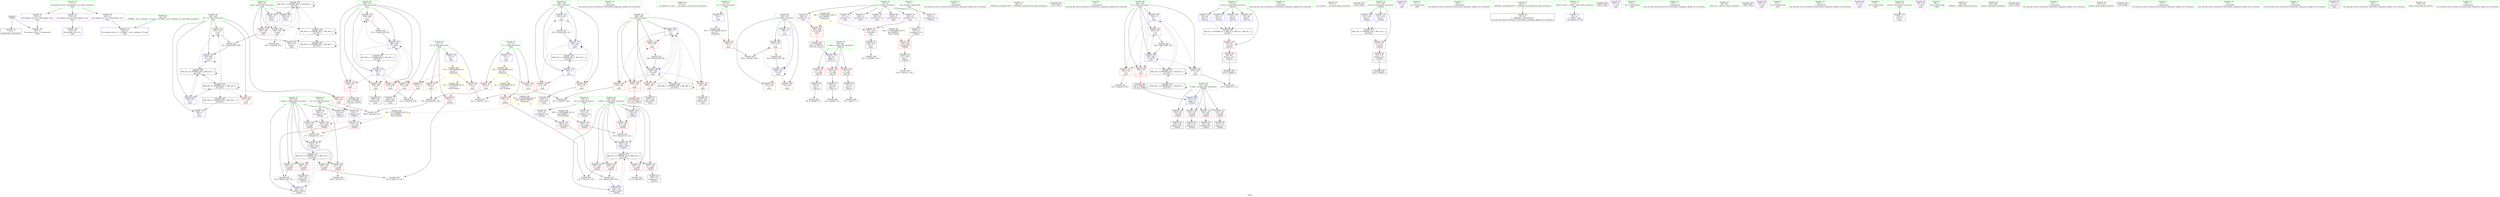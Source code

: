 digraph "SVFG" {
	label="SVFG";

	Node0x55c5e7dab360 [shape=record,color=grey,label="{NodeID: 0\nNullPtr}"];
	Node0x55c5e7dab360 -> Node0x55c5e7dcf760[style=solid];
	Node0x55c5e7dab360 -> Node0x55c5e7dd5f80[style=solid];
	Node0x55c5e7dd7190 [shape=record,color=blue,label="{NodeID: 180\n188\<--9\nj\<--\nmain\n}"];
	Node0x55c5e7dd7190 -> Node0x55c5e7dd4ff0[style=dashed];
	Node0x55c5e7dd7190 -> Node0x55c5e7dd50c0[style=dashed];
	Node0x55c5e7dd7190 -> Node0x55c5e7dd5190[style=dashed];
	Node0x55c5e7dd7190 -> Node0x55c5e7dd5260[style=dashed];
	Node0x55c5e7dd7190 -> Node0x55c5e7dd5330[style=dashed];
	Node0x55c5e7dd7190 -> Node0x55c5e7dd7190[style=dashed];
	Node0x55c5e7dd7190 -> Node0x55c5e7dd7810[style=dashed];
	Node0x55c5e7dd7190 -> Node0x55c5e7deaf50[style=dashed];
	Node0x55c5e7dce4d0 [shape=record,color=red,label="{NodeID: 97\n230\<--11\n\<--R\nmain\n}"];
	Node0x55c5e7dce4d0 -> Node0x55c5e7ddc720[style=solid];
	Node0x55c5e7dc1c00 [shape=record,color=green,label="{NodeID: 14\n91\<--1\n\<--dummyObj\nCan only get source location for instruction, argument, global var or function.}"];
	Node0x55c5e7dcf030 [shape=record,color=red,label="{NodeID: 111\n162\<--103\n\<--y.addr\n_Z3hitiii\n}"];
	Node0x55c5e7dcf030 -> Node0x55c5e7ddada0[style=solid];
	Node0x55c5e7dcd400 [shape=record,color=green,label="{NodeID: 28\n36\<--37\n__cxx_global_var_init\<--__cxx_global_var_init_field_insensitive\n}"];
	Node0x55c5e7dd43c0 [shape=record,color=red,label="{NodeID: 125\n168\<--167\n\<--arrayidx20\n_Z3hitiii\n}"];
	Node0x55c5e7dd43c0 -> Node0x55c5e7dda920[style=solid];
	Node0x55c5e7dcdf20 [shape=record,color=green,label="{NodeID: 42\n180\<--181\nt\<--t_field_insensitive\nmain\n}"];
	Node0x55c5e7dcdf20 -> Node0x55c5e7dd4490[style=solid];
	Node0x55c5e7dcdf20 -> Node0x55c5e7dd4560[style=solid];
	Node0x55c5e7dcdf20 -> Node0x55c5e7dd4630[style=solid];
	Node0x55c5e7dcdf20 -> Node0x55c5e7dd6cb0[style=solid];
	Node0x55c5e7dcdf20 -> Node0x55c5e7dd6d80[style=solid];
	Node0x55c5e7dd4f20 [shape=record,color=red,label="{NodeID: 139\n300\<--186\n\<--i7\nmain\n}"];
	Node0x55c5e7dd4f20 -> Node0x55c5e7ddb3a0[style=solid];
	Node0x55c5e7dcfb00 [shape=record,color=black,label="{NodeID: 56\n75\<--74\nconv1\<--\n_Z4to_dc\n}"];
	Node0x55c5e7dcfb00 -> Node0x55c5e7ddbfa0[style=solid];
	Node0x55c5e7ddb9a0 [shape=record,color=grey,label="{NodeID: 236\n205 = cmp(201, 204, )\n}"];
	Node0x55c5e7dd5a80 [shape=record,color=blue,label="{NodeID: 153\n8\<--9\nT\<--\nGlob }"];
	Node0x55c5e7dd5a80 -> Node0x55c5e7def950[style=dashed];
	Node0x55c5e7dd0660 [shape=record,color=black,label="{NodeID: 70\n246\<--245\nconv\<--\nmain\n}"];
	Node0x55c5e7dd0660 -> Node0x55c5e7ddcba0[style=solid];
	Node0x55c5e7ddcea0 [shape=record,color=grey,label="{NodeID: 250\n237 = cmp(235, 236, )\n}"];
	Node0x55c5e7dd6700 [shape=record,color=blue,label="{NodeID: 167\n103\<--117\ny.addr\<--add\n_Z3hitiii\n}"];
	Node0x55c5e7dd6700 -> Node0x55c5e7decc50[style=dashed];
	Node0x55c5e7dd11c0 [shape=record,color=purple,label="{NodeID: 84\n121\<--19\narrayidx2\<--dx\n_Z3hitiii\n}"];
	Node0x55c5e7dd11c0 -> Node0x55c5e7dd4150[style=solid];
	Node0x55c5e7dab8d0 [shape=record,color=green,label="{NodeID: 1\n7\<--1\n__dso_handle\<--dummyObj\nGlob }"];
	Node0x55c5e7dd7260 [shape=record,color=blue,label="{NodeID: 181\n190\<--251\ngood\<--\nmain\n}"];
	Node0x55c5e7dd7260 -> Node0x55c5e7de9150[style=dashed];
	Node0x55c5e7dce5a0 [shape=record,color=red,label="{NodeID: 98\n305\<--11\n\<--R\nmain\n}"];
	Node0x55c5e7dce5a0 -> Node0x55c5e7ddb820[style=solid];
	Node0x55c5e7dc1cd0 [shape=record,color=green,label="{NodeID: 15\n142\<--1\n\<--dummyObj\nCan only get source location for instruction, argument, global var or function.}"];
	Node0x55c5e7dcf100 [shape=record,color=red,label="{NodeID: 112\n123\<--105\n\<--x.addr\n_Z3hitiii\n}"];
	Node0x55c5e7dcf100 -> Node0x55c5e7ddb520[style=solid];
	Node0x55c5e7dcd490 [shape=record,color=green,label="{NodeID: 29\n40\<--41\n_ZNSt8ios_base4InitC1Ev\<--_ZNSt8ios_base4InitC1Ev_field_insensitive\n}"];
	Node0x55c5e7dd4490 [shape=record,color=red,label="{NodeID: 126\n201\<--180\n\<--t\nmain\n}"];
	Node0x55c5e7dd4490 -> Node0x55c5e7ddaaa0[style=solid];
	Node0x55c5e7dd4490 -> Node0x55c5e7ddb9a0[style=solid];
	Node0x55c5e7dcdff0 [shape=record,color=green,label="{NodeID: 43\n182\<--183\ni\<--i_field_insensitive\nmain\n}"];
	Node0x55c5e7dcdff0 -> Node0x55c5e7dd4700[style=solid];
	Node0x55c5e7dcdff0 -> Node0x55c5e7dd47d0[style=solid];
	Node0x55c5e7dcdff0 -> Node0x55c5e7dd48a0[style=solid];
	Node0x55c5e7dcdff0 -> Node0x55c5e7dd6e50[style=solid];
	Node0x55c5e7dcdff0 -> Node0x55c5e7dd6f20[style=solid];
	Node0x55c5e7dd4ff0 [shape=record,color=red,label="{NodeID: 140\n235\<--188\n\<--j\nmain\n}"];
	Node0x55c5e7dd4ff0 -> Node0x55c5e7ddcea0[style=solid];
	Node0x55c5e7dcfbd0 [shape=record,color=black,label="{NodeID: 57\n83\<--82\nconv5\<--\n_Z4to_dc\n}"];
	Node0x55c5e7dcfbd0 -> Node0x55c5e7ddc120[style=solid];
	Node0x55c5e7ddbb20 [shape=record,color=grey,label="{NodeID: 237\n213 = cmp(211, 212, )\n}"];
	Node0x55c5e7dd5b80 [shape=record,color=blue,label="{NodeID: 154\n11\<--9\nR\<--\nGlob }"];
	Node0x55c5e7dd5b80 -> Node0x55c5e7df0470[style=dashed];
	Node0x55c5e7dd0730 [shape=record,color=black,label="{NodeID: 71\n264\<--263\nidxprom24\<--\nmain\n}"];
	Node0x55c5e7b14a30 [shape=record,color=black,label="{NodeID: 334\n43 = PHI()\n}"];
	Node0x55c5e7ddd020 [shape=record,color=grey,label="{NodeID: 251\n308 = cmp(304, 307, )\n}"];
	Node0x55c5e7dd67d0 [shape=record,color=blue,label="{NodeID: 168\n105\<--124\nx.addr\<--add3\n_Z3hitiii\n}"];
	Node0x55c5e7dd67d0 -> Node0x55c5e7ded150[style=dashed];
	Node0x55c5e7dd1290 [shape=record,color=purple,label="{NodeID: 85\n167\<--19\narrayidx20\<--dx\n_Z3hitiii\n}"];
	Node0x55c5e7dd1290 -> Node0x55c5e7dd43c0[style=solid];
	Node0x55c5e7dab270 [shape=record,color=green,label="{NodeID: 2\n9\<--1\n\<--dummyObj\nCan only get source location for instruction, argument, global var or function.}"];
	Node0x55c5e7dea050 [shape=record,color=black,label="{NodeID: 265\nMR_32V_2 = PHI(MR_32V_4, MR_32V_1, )\npts\{183 \}\n}"];
	Node0x55c5e7dea050 -> Node0x55c5e7dd6e50[style=dashed];
	Node0x55c5e7dd7330 [shape=record,color=blue,label="{NodeID: 182\n192\<--9\nk\<--\nmain\n}"];
	Node0x55c5e7dd7330 -> Node0x55c5e7dd55a0[style=dashed];
	Node0x55c5e7dd7330 -> Node0x55c5e7dd5670[style=dashed];
	Node0x55c5e7dd7330 -> Node0x55c5e7dd5740[style=dashed];
	Node0x55c5e7dd7330 -> Node0x55c5e7dd5810[style=dashed];
	Node0x55c5e7dd7330 -> Node0x55c5e7dd75a0[style=dashed];
	Node0x55c5e7dd7330 -> Node0x55c5e7de7850[style=dashed];
	Node0x55c5e7dce670 [shape=record,color=red,label="{NodeID: 99\n137\<--13\n\<--C\n_Z3hitiii\n}"];
	Node0x55c5e7dce670 -> Node0x55c5e7ddc2a0[style=solid];
	Node0x55c5e7dc1da0 [shape=record,color=green,label="{NodeID: 16\n153\<--1\n\<--dummyObj\nCan only get source location for instruction, argument, global var or function.}"];
	Node0x55c5e7dcf1d0 [shape=record,color=red,label="{NodeID: 113\n130\<--105\n\<--x.addr\n_Z3hitiii\n}"];
	Node0x55c5e7dcf1d0 -> Node0x55c5e7ddc8a0[style=solid];
	Node0x55c5e7dcd560 [shape=record,color=green,label="{NodeID: 30\n46\<--47\n__cxa_atexit\<--__cxa_atexit_field_insensitive\n}"];
	Node0x55c5e7df0d30 [shape=record,color=yellow,style=double,label="{NodeID: 293\n18V_1 = ENCHI(MR_18V_0)\npts\{160000 \}\nFun[main]|{|<s2>6}}"];
	Node0x55c5e7df0d30 -> Node0x55c5e7dd58e0[style=dashed];
	Node0x55c5e7df0d30 -> Node0x55c5e7dd59b0[style=dashed];
	Node0x55c5e7df0d30:s2 -> Node0x55c5e7df1490[style=dashed,color=red];
	Node0x55c5e7dd4560 [shape=record,color=red,label="{NodeID: 127\n310\<--180\n\<--t\nmain\n}"];
	Node0x55c5e7dce0c0 [shape=record,color=green,label="{NodeID: 44\n184\<--185\nret\<--ret_field_insensitive\nmain\n}"];
	Node0x55c5e7dce0c0 -> Node0x55c5e7dd4970[style=solid];
	Node0x55c5e7dce0c0 -> Node0x55c5e7dd4a40[style=solid];
	Node0x55c5e7dce0c0 -> Node0x55c5e7dd4b10[style=solid];
	Node0x55c5e7dce0c0 -> Node0x55c5e7dd6ff0[style=solid];
	Node0x55c5e7dce0c0 -> Node0x55c5e7dd7670[style=solid];
	Node0x55c5e7dce0c0 -> Node0x55c5e7dd7740[style=solid];
	Node0x55c5e7dd50c0 [shape=record,color=red,label="{NodeID: 141\n242\<--188\n\<--j\nmain\n}"];
	Node0x55c5e7dd50c0 -> Node0x55c5e7dd0590[style=solid];
	Node0x55c5e7dcfca0 [shape=record,color=black,label="{NodeID: 58\n60\<--93\n_Z4to_dc_ret\<--\n_Z4to_dc\n|{<s0>7}}"];
	Node0x55c5e7dcfca0:s0 -> Node0x55c5e7e02040[style=solid,color=blue];
	Node0x55c5e7ddbca0 [shape=record,color=grey,label="{NodeID: 238\n128 = cmp(127, 9, )\n}"];
	Node0x55c5e7dd5c80 [shape=record,color=blue,label="{NodeID: 155\n13\<--9\nC\<--\nGlob }"];
	Node0x55c5e7dd5c80 -> Node0x55c5e7df0550[style=dashed];
	Node0x55c5e7dd0800 [shape=record,color=black,label="{NodeID: 72\n267\<--266\nidxprom26\<--\nmain\n}"];
	Node0x55c5e7e01ce0 [shape=record,color=black,label="{NodeID: 335\n196 = PHI()\n}"];
	Node0x55c5e7dd2c60 [shape=record,color=grey,label="{NodeID: 252\n255 = cmp(254, 256, )\n}"];
	Node0x55c5e7dd68a0 [shape=record,color=blue,label="{NodeID: 169\n101\<--142\nretval\<--\n_Z3hitiii\n}"];
	Node0x55c5e7dd68a0 -> Node0x55c5e7dec250[style=dashed];
	Node0x55c5e7dd1360 [shape=record,color=purple,label="{NodeID: 86\n195\<--21\n\<--.str\nmain\n}"];
	Node0x55c5e7dc06b0 [shape=record,color=green,label="{NodeID: 3\n21\<--1\n.str\<--dummyObj\nGlob }"];
	Node0x55c5e7dea550 [shape=record,color=black,label="{NodeID: 266\nMR_34V_2 = PHI(MR_34V_4, MR_34V_1, )\npts\{185 \}\n}"];
	Node0x55c5e7dea550 -> Node0x55c5e7dd6ff0[style=dashed];
	Node0x55c5e7dd7400 [shape=record,color=blue,label="{NodeID: 183\n190\<--9\ngood\<--\nmain\n}"];
	Node0x55c5e7dd7400 -> Node0x55c5e7dd5400[style=dashed];
	Node0x55c5e7dd7400 -> Node0x55c5e7dd54d0[style=dashed];
	Node0x55c5e7dd7400 -> Node0x55c5e7de7350[style=dashed];
	Node0x55c5e7dce740 [shape=record,color=red,label="{NodeID: 100\n236\<--13\n\<--C\nmain\n}"];
	Node0x55c5e7dce740 -> Node0x55c5e7ddcea0[style=solid];
	Node0x55c5e7dc1e70 [shape=record,color=green,label="{NodeID: 17\n156\<--1\n\<--dummyObj\nCan only get source location for instruction, argument, global var or function.}"];
	Node0x55c5e7dcf2a0 [shape=record,color=red,label="{NodeID: 114\n138\<--105\n\<--x.addr\n_Z3hitiii\n}"];
	Node0x55c5e7dcf2a0 -> Node0x55c5e7ddc2a0[style=solid];
	Node0x55c5e7dcd630 [shape=record,color=green,label="{NodeID: 31\n45\<--51\n_ZNSt8ios_base4InitD1Ev\<--_ZNSt8ios_base4InitD1Ev_field_insensitive\n}"];
	Node0x55c5e7dcd630 -> Node0x55c5e7dcf930[style=solid];
	Node0x55c5e7df0e10 [shape=record,color=yellow,style=double,label="{NodeID: 294\n45V_1 = ENCHI(MR_45V_0)\npts\{180000 200000 \}\nFun[main]|{<s0>6|<s1>6}}"];
	Node0x55c5e7df0e10:s0 -> Node0x55c5e7df1570[style=dashed,color=red];
	Node0x55c5e7df0e10:s1 -> Node0x55c5e7df1650[style=dashed,color=red];
	Node0x55c5e7dd4630 [shape=record,color=red,label="{NodeID: 128\n316\<--180\n\<--t\nmain\n}"];
	Node0x55c5e7dce190 [shape=record,color=green,label="{NodeID: 45\n186\<--187\ni7\<--i7_field_insensitive\nmain\n}"];
	Node0x55c5e7dce190 -> Node0x55c5e7dd4be0[style=solid];
	Node0x55c5e7dce190 -> Node0x55c5e7dd4cb0[style=solid];
	Node0x55c5e7dce190 -> Node0x55c5e7dd4d80[style=solid];
	Node0x55c5e7dce190 -> Node0x55c5e7dd4e50[style=solid];
	Node0x55c5e7dce190 -> Node0x55c5e7dd4f20[style=solid];
	Node0x55c5e7dce190 -> Node0x55c5e7dd70c0[style=solid];
	Node0x55c5e7dce190 -> Node0x55c5e7dd78e0[style=solid];
	Node0x55c5e7dda920 [shape=record,color=grey,label="{NodeID: 225\n170 = Binary(169, 168, )\n}"];
	Node0x55c5e7dda920 -> Node0x55c5e7dd6b10[style=solid];
	Node0x55c5e7dd5190 [shape=record,color=red,label="{NodeID: 142\n259\<--188\n\<--j\nmain\n|{<s0>6}}"];
	Node0x55c5e7dd5190:s0 -> Node0x55c5e7e02660[style=solid,color=red];
	Node0x55c5e7dcfd70 [shape=record,color=black,label="{NodeID: 59\n113\<--112\nidxprom\<--\n_Z3hitiii\n}"];
	Node0x55c5e7ddbe20 [shape=record,color=grey,label="{NodeID: 239\n152 = cmp(151, 153, )\n}"];
	Node0x55c5e7dd5d80 [shape=record,color=blue,label="{NodeID: 156\n333\<--32\nllvm.global_ctors_0\<--\nGlob }"];
	Node0x55c5e7dd08d0 [shape=record,color=purple,label="{NodeID: 73\n42\<--4\n\<--_ZStL8__ioinit\n__cxx_global_var_init\n}"];
	Node0x55c5e7e01e40 [shape=record,color=black,label="{NodeID: 336\n208 = PHI()\n}"];
	Node0x55c5e7dd6970 [shape=record,color=blue,label="{NodeID: 170\n101\<--156\nretval\<--\n_Z3hitiii\n}"];
	Node0x55c5e7dd6970 -> Node0x55c5e7dec250[style=dashed];
	Node0x55c5e7dd1430 [shape=record,color=purple,label="{NodeID: 87\n207\<--23\n\<--.str.1\nmain\n}"];
	Node0x55c5e7dab720 [shape=record,color=green,label="{NodeID: 4\n23\<--1\n.str.1\<--dummyObj\nGlob }"];
	Node0x55c5e7deaa50 [shape=record,color=black,label="{NodeID: 267\nMR_36V_2 = PHI(MR_36V_4, MR_36V_1, )\npts\{187 \}\n}"];
	Node0x55c5e7deaa50 -> Node0x55c5e7dd70c0[style=dashed];
	Node0x55c5e7dd74d0 [shape=record,color=blue,label="{NodeID: 184\n190\<--80\ngood\<--\nmain\n}"];
	Node0x55c5e7dd74d0 -> Node0x55c5e7de9150[style=dashed];
	Node0x55c5e7dce810 [shape=record,color=red,label="{NodeID: 101\n306\<--13\n\<--C\nmain\n}"];
	Node0x55c5e7dce810 -> Node0x55c5e7ddb820[style=solid];
	Node0x55c5e7dc11d0 [shape=record,color=green,label="{NodeID: 18\n251\<--1\n\<--dummyObj\nCan only get source location for instruction, argument, global var or function.}"];
	Node0x55c5e7def450 [shape=record,color=black,label="{NodeID: 281\nMR_2V_3 = PHI(MR_2V_6, MR_2V_4, MR_2V_5, MR_2V_2, )\npts\{63 \}\n}"];
	Node0x55c5e7def450 -> Node0x55c5e7dce8e0[style=dashed];
	Node0x55c5e7dcf370 [shape=record,color=red,label="{NodeID: 115\n147\<--105\n\<--x.addr\n_Z3hitiii\n}"];
	Node0x55c5e7dcf370 -> Node0x55c5e7dcffe0[style=solid];
	Node0x55c5e7dcd700 [shape=record,color=green,label="{NodeID: 32\n58\<--59\n_Z4to_dc\<--_Z4to_dc_field_insensitive\n}"];
	Node0x55c5e7df0f20 [shape=record,color=yellow,style=double,label="{NodeID: 295\n6V_1 = ENCHI(MR_6V_0)\npts\{12 \}\nFun[_Z3hitiii]}"];
	Node0x55c5e7df0f20 -> Node0x55c5e7dd1b40[style=dashed];
	Node0x55c5e7dd4700 [shape=record,color=red,label="{NodeID: 129\n211\<--182\n\<--i\nmain\n}"];
	Node0x55c5e7dd4700 -> Node0x55c5e7ddbb20[style=solid];
	Node0x55c5e7dce260 [shape=record,color=green,label="{NodeID: 46\n188\<--189\nj\<--j_field_insensitive\nmain\n}"];
	Node0x55c5e7dce260 -> Node0x55c5e7dd4ff0[style=solid];
	Node0x55c5e7dce260 -> Node0x55c5e7dd50c0[style=solid];
	Node0x55c5e7dce260 -> Node0x55c5e7dd5190[style=solid];
	Node0x55c5e7dce260 -> Node0x55c5e7dd5260[style=solid];
	Node0x55c5e7dce260 -> Node0x55c5e7dd5330[style=solid];
	Node0x55c5e7dce260 -> Node0x55c5e7dd7190[style=solid];
	Node0x55c5e7dce260 -> Node0x55c5e7dd7810[style=solid];
	Node0x55c5e7ddaaa0 [shape=record,color=grey,label="{NodeID: 226\n202 = Binary(201, 80, )\n}"];
	Node0x55c5e7ddaaa0 -> Node0x55c5e7dd6d80[style=solid];
	Node0x55c5e7dd5260 [shape=record,color=red,label="{NodeID: 143\n266\<--188\n\<--j\nmain\n}"];
	Node0x55c5e7dd5260 -> Node0x55c5e7dd0800[style=solid];
	Node0x55c5e7dcfe40 [shape=record,color=black,label="{NodeID: 60\n120\<--119\nidxprom1\<--\n_Z3hitiii\n}"];
	Node0x55c5e7ddbfa0 [shape=record,color=grey,label="{NodeID: 240\n76 = cmp(75, 77, )\n}"];
	Node0x55c5e7dd5e80 [shape=record,color=blue,label="{NodeID: 157\n334\<--33\nllvm.global_ctors_1\<--_GLOBAL__sub_I_semiexp._0_0.cpp\nGlob }"];
	Node0x55c5e7dd09a0 [shape=record,color=purple,label="{NodeID: 74\n146\<--15\narrayidx10\<--in\n_Z3hitiii\n}"];
	Node0x55c5e7e01f40 [shape=record,color=black,label="{NodeID: 337\n220 = PHI()\n}"];
	Node0x55c5e7dd6a40 [shape=record,color=blue,label="{NodeID: 171\n103\<--163\ny.addr\<--add18\n_Z3hitiii\n}"];
	Node0x55c5e7dd6a40 -> Node0x55c5e7decc50[style=dashed];
	Node0x55c5e7dd1500 [shape=record,color=purple,label="{NodeID: 88\n219\<--25\n\<--.str.2\nmain\n}"];
	Node0x55c5e7dab7b0 [shape=record,color=green,label="{NodeID: 5\n25\<--1\n.str.2\<--dummyObj\nGlob }"];
	Node0x55c5e7deaf50 [shape=record,color=black,label="{NodeID: 268\nMR_38V_2 = PHI(MR_38V_3, MR_38V_1, )\npts\{189 \}\n}"];
	Node0x55c5e7deaf50 -> Node0x55c5e7dd7190[style=dashed];
	Node0x55c5e7deaf50 -> Node0x55c5e7deaf50[style=dashed];
	Node0x55c5e7dd75a0 [shape=record,color=blue,label="{NodeID: 185\n192\<--281\nk\<--inc34\nmain\n}"];
	Node0x55c5e7dd75a0 -> Node0x55c5e7dd55a0[style=dashed];
	Node0x55c5e7dd75a0 -> Node0x55c5e7dd5670[style=dashed];
	Node0x55c5e7dd75a0 -> Node0x55c5e7dd5740[style=dashed];
	Node0x55c5e7dd75a0 -> Node0x55c5e7dd5810[style=dashed];
	Node0x55c5e7dd75a0 -> Node0x55c5e7dd75a0[style=dashed];
	Node0x55c5e7dd75a0 -> Node0x55c5e7de7850[style=dashed];
	Node0x55c5e7dce8e0 [shape=record,color=red,label="{NodeID: 102\n93\<--62\n\<--retval\n_Z4to_dc\n}"];
	Node0x55c5e7dce8e0 -> Node0x55c5e7dcfca0[style=solid];
	Node0x55c5e7dc1260 [shape=record,color=green,label="{NodeID: 19\n256\<--1\n\<--dummyObj\nCan only get source location for instruction, argument, global var or function.}"];
	Node0x55c5e7def950 [shape=record,color=yellow,style=double,label="{NodeID: 282\n24V_1 = ENCHI(MR_24V_0)\npts\{10 \}\nFun[main]}"];
	Node0x55c5e7def950 -> Node0x55c5e7dd1a70[style=dashed];
	Node0x55c5e7dd3c70 [shape=record,color=red,label="{NodeID: 116\n169\<--105\n\<--x.addr\n_Z3hitiii\n}"];
	Node0x55c5e7dd3c70 -> Node0x55c5e7dda920[style=solid];
	Node0x55c5e7dcd7d0 [shape=record,color=green,label="{NodeID: 33\n62\<--63\nretval\<--retval_field_insensitive\n_Z4to_dc\n}"];
	Node0x55c5e7dcd7d0 -> Node0x55c5e7dce8e0[style=solid];
	Node0x55c5e7dcd7d0 -> Node0x55c5e7dd6150[style=solid];
	Node0x55c5e7dcd7d0 -> Node0x55c5e7dd6220[style=solid];
	Node0x55c5e7dcd7d0 -> Node0x55c5e7dd62f0[style=solid];
	Node0x55c5e7dcd7d0 -> Node0x55c5e7dd63c0[style=solid];
	Node0x55c5e7df1030 [shape=record,color=yellow,style=double,label="{NodeID: 296\n8V_1 = ENCHI(MR_8V_0)\npts\{14 \}\nFun[_Z3hitiii]}"];
	Node0x55c5e7df1030 -> Node0x55c5e7dce670[style=dashed];
	Node0x55c5e7dd47d0 [shape=record,color=red,label="{NodeID: 130\n215\<--182\n\<--i\nmain\n}"];
	Node0x55c5e7dd47d0 -> Node0x55c5e7dd03f0[style=solid];
	Node0x55c5e7dce330 [shape=record,color=green,label="{NodeID: 47\n190\<--191\ngood\<--good_field_insensitive\nmain\n}"];
	Node0x55c5e7dce330 -> Node0x55c5e7dd5400[style=solid];
	Node0x55c5e7dce330 -> Node0x55c5e7dd54d0[style=solid];
	Node0x55c5e7dce330 -> Node0x55c5e7dd7260[style=solid];
	Node0x55c5e7dce330 -> Node0x55c5e7dd7400[style=solid];
	Node0x55c5e7dce330 -> Node0x55c5e7dd74d0[style=solid];
	Node0x55c5e7ddac20 [shape=record,color=grey,label="{NodeID: 227\n223 = Binary(222, 80, )\n}"];
	Node0x55c5e7ddac20 -> Node0x55c5e7dd6f20[style=solid];
	Node0x55c5e7dd5330 [shape=record,color=red,label="{NodeID: 144\n295\<--188\n\<--j\nmain\n}"];
	Node0x55c5e7dd5330 -> Node0x55c5e7ddaf20[style=solid];
	Node0x55c5e7dcff10 [shape=record,color=black,label="{NodeID: 61\n145\<--144\nidxprom9\<--\n_Z3hitiii\n}"];
	Node0x55c5e7ddc120 [shape=record,color=grey,label="{NodeID: 241\n84 = cmp(83, 85, )\n}"];
	Node0x55c5e7dd5f80 [shape=record,color=blue, style = dotted,label="{NodeID: 158\n335\<--3\nllvm.global_ctors_2\<--dummyVal\nGlob }"];
	Node0x55c5e7dd0a70 [shape=record,color=purple,label="{NodeID: 75\n149\<--15\narrayidx12\<--in\n_Z3hitiii\n}"];
	Node0x55c5e7dd0a70 -> Node0x55c5e7dd4220[style=solid];
	Node0x55c5e7e02040 [shape=record,color=black,label="{NodeID: 338\n270 = PHI(60, )\n}"];
	Node0x55c5e7e02040 -> Node0x55c5e7ddca20[style=solid];
	Node0x55c5e7dd6b10 [shape=record,color=blue,label="{NodeID: 172\n105\<--170\nx.addr\<--add21\n_Z3hitiii\n}"];
	Node0x55c5e7dd6b10 -> Node0x55c5e7ded150[style=dashed];
	Node0x55c5e7dd15d0 [shape=record,color=purple,label="{NodeID: 89\n311\<--27\n\<--.str.3\nmain\n}"];
	Node0x55c5e7dbca70 [shape=record,color=green,label="{NodeID: 6\n27\<--1\n.str.3\<--dummyObj\nGlob }"];
	Node0x55c5e7deb450 [shape=record,color=black,label="{NodeID: 269\nMR_40V_2 = PHI(MR_40V_3, MR_40V_1, )\npts\{191 \}\n}"];
	Node0x55c5e7deb450 -> Node0x55c5e7de7350[style=dashed];
	Node0x55c5e7deb450 -> Node0x55c5e7deb450[style=dashed];
	Node0x55c5e7dd7670 [shape=record,color=blue,label="{NodeID: 186\n184\<--251\nret\<--\nmain\n}"];
	Node0x55c5e7dd7670 -> Node0x55c5e7de7d50[style=dashed];
	Node0x55c5e7dce9b0 [shape=record,color=red,label="{NodeID: 103\n67\<--64\n\<--c.addr\n_Z4to_dc\n}"];
	Node0x55c5e7dce9b0 -> Node0x55c5e7dcfa30[style=solid];
	Node0x55c5e7dc1330 [shape=record,color=green,label="{NodeID: 20\n4\<--6\n_ZStL8__ioinit\<--_ZStL8__ioinit_field_insensitive\nGlob }"];
	Node0x55c5e7dc1330 -> Node0x55c5e7dd08d0[style=solid];
	Node0x55c5e7df0470 [shape=record,color=yellow,style=double,label="{NodeID: 283\n6V_1 = ENCHI(MR_6V_0)\npts\{12 \}\nFun[main]|{|<s3>6}}"];
	Node0x55c5e7df0470 -> Node0x55c5e7dce400[style=dashed];
	Node0x55c5e7df0470 -> Node0x55c5e7dce4d0[style=dashed];
	Node0x55c5e7df0470 -> Node0x55c5e7dce5a0[style=dashed];
	Node0x55c5e7df0470:s3 -> Node0x55c5e7df0f20[style=dashed,color=red];
	Node0x55c5e7dd3d40 [shape=record,color=red,label="{NodeID: 117\n112\<--107\n\<--d.addr\n_Z3hitiii\n}"];
	Node0x55c5e7dd3d40 -> Node0x55c5e7dcfd70[style=solid];
	Node0x55c5e7dcd8a0 [shape=record,color=green,label="{NodeID: 34\n64\<--65\nc.addr\<--c.addr_field_insensitive\n_Z4to_dc\n}"];
	Node0x55c5e7dcd8a0 -> Node0x55c5e7dce9b0[style=solid];
	Node0x55c5e7dcd8a0 -> Node0x55c5e7dcea80[style=solid];
	Node0x55c5e7dcd8a0 -> Node0x55c5e7dceb50[style=solid];
	Node0x55c5e7dcd8a0 -> Node0x55c5e7dd6080[style=solid];
	Node0x55c5e7dd48a0 [shape=record,color=red,label="{NodeID: 131\n222\<--182\n\<--i\nmain\n}"];
	Node0x55c5e7dd48a0 -> Node0x55c5e7ddac20[style=solid];
	Node0x55c5e7dcf420 [shape=record,color=green,label="{NodeID: 48\n192\<--193\nk\<--k_field_insensitive\nmain\n}"];
	Node0x55c5e7dcf420 -> Node0x55c5e7dd55a0[style=solid];
	Node0x55c5e7dcf420 -> Node0x55c5e7dd5670[style=solid];
	Node0x55c5e7dcf420 -> Node0x55c5e7dd5740[style=solid];
	Node0x55c5e7dcf420 -> Node0x55c5e7dd5810[style=solid];
	Node0x55c5e7dcf420 -> Node0x55c5e7dd7330[style=solid];
	Node0x55c5e7dcf420 -> Node0x55c5e7dd75a0[style=solid];
	Node0x55c5e7ddada0 [shape=record,color=grey,label="{NodeID: 228\n163 = Binary(162, 161, )\n}"];
	Node0x55c5e7ddada0 -> Node0x55c5e7dd6a40[style=solid];
	Node0x55c5e7dd5400 [shape=record,color=red,label="{NodeID: 145\n284\<--190\n\<--good\nmain\n}"];
	Node0x55c5e7dd5400 -> Node0x55c5e7ddc420[style=solid];
	Node0x55c5e7dcffe0 [shape=record,color=black,label="{NodeID: 62\n148\<--147\nidxprom11\<--\n_Z3hitiii\n}"];
	Node0x55c5e7ddc2a0 [shape=record,color=grey,label="{NodeID: 242\n139 = cmp(137, 138, )\n}"];
	Node0x55c5e7dd6080 [shape=record,color=blue,label="{NodeID: 159\n64\<--61\nc.addr\<--c\n_Z4to_dc\n}"];
	Node0x55c5e7dd6080 -> Node0x55c5e7dce9b0[style=dashed];
	Node0x55c5e7dd6080 -> Node0x55c5e7dcea80[style=dashed];
	Node0x55c5e7dd6080 -> Node0x55c5e7dceb50[style=dashed];
	Node0x55c5e7dd0b40 [shape=record,color=purple,label="{NodeID: 76\n217\<--15\narrayidx\<--in\nmain\n}"];
	Node0x55c5e7e02230 [shape=record,color=black,label="{NodeID: 339\n261 = PHI(97, )\n}"];
	Node0x55c5e7de7350 [shape=record,color=black,label="{NodeID: 256\nMR_40V_4 = PHI(MR_40V_5, MR_40V_3, )\npts\{191 \}\n}"];
	Node0x55c5e7de7350 -> Node0x55c5e7dd7260[style=dashed];
	Node0x55c5e7de7350 -> Node0x55c5e7de7350[style=dashed];
	Node0x55c5e7de7350 -> Node0x55c5e7deb450[style=dashed];
	Node0x55c5e7dd6be0 [shape=record,color=blue,label="{NodeID: 173\n178\<--9\nretval\<--\nmain\n}"];
	Node0x55c5e7dd16a0 [shape=record,color=purple,label="{NodeID: 90\n318\<--29\n\<--.str.4\nmain\n}"];
	Node0x55c5e7dbcb00 [shape=record,color=green,label="{NodeID: 7\n29\<--1\n.str.4\<--dummyObj\nGlob }"];
	Node0x55c5e7dec160 [shape=record,color=black,label="{NodeID: 270\nMR_42V_2 = PHI(MR_42V_3, MR_42V_1, )\npts\{193 \}\n}"];
	Node0x55c5e7dec160 -> Node0x55c5e7de7850[style=dashed];
	Node0x55c5e7dec160 -> Node0x55c5e7dec160[style=dashed];
	Node0x55c5e7dd7740 [shape=record,color=blue,label="{NodeID: 187\n184\<--291\nret\<--add\nmain\n}"];
	Node0x55c5e7dd7740 -> Node0x55c5e7de7d50[style=dashed];
	Node0x55c5e7dcea80 [shape=record,color=red,label="{NodeID: 104\n74\<--64\n\<--c.addr\n_Z4to_dc\n}"];
	Node0x55c5e7dcea80 -> Node0x55c5e7dcfb00[style=solid];
	Node0x55c5e7dc1400 [shape=record,color=green,label="{NodeID: 21\n8\<--10\nT\<--T_field_insensitive\nGlob }"];
	Node0x55c5e7dc1400 -> Node0x55c5e7dd1a70[style=solid];
	Node0x55c5e7dc1400 -> Node0x55c5e7dd5a80[style=solid];
	Node0x55c5e7df0550 [shape=record,color=yellow,style=double,label="{NodeID: 284\n8V_1 = ENCHI(MR_8V_0)\npts\{14 \}\nFun[main]|{|<s2>6}}"];
	Node0x55c5e7df0550 -> Node0x55c5e7dce740[style=dashed];
	Node0x55c5e7df0550 -> Node0x55c5e7dce810[style=dashed];
	Node0x55c5e7df0550:s2 -> Node0x55c5e7df1030[style=dashed,color=red];
	Node0x55c5e7dd3e10 [shape=record,color=red,label="{NodeID: 118\n119\<--107\n\<--d.addr\n_Z3hitiii\n}"];
	Node0x55c5e7dd3e10 -> Node0x55c5e7dcfe40[style=solid];
	Node0x55c5e7dcd970 [shape=record,color=green,label="{NodeID: 35\n95\<--96\n_Z3hitiii\<--_Z3hitiii_field_insensitive\n}"];
	Node0x55c5e7dd4970 [shape=record,color=red,label="{NodeID: 132\n290\<--184\n\<--ret\nmain\n}"];
	Node0x55c5e7dd4970 -> Node0x55c5e7ddb220[style=solid];
	Node0x55c5e7dcf4f0 [shape=record,color=green,label="{NodeID: 49\n197\<--198\nscanf\<--scanf_field_insensitive\n}"];
	Node0x55c5e7ddaf20 [shape=record,color=grey,label="{NodeID: 229\n296 = Binary(295, 80, )\n}"];
	Node0x55c5e7ddaf20 -> Node0x55c5e7dd7810[style=solid];
	Node0x55c5e7dd54d0 [shape=record,color=red,label="{NodeID: 146\n289\<--190\n\<--good\nmain\n}"];
	Node0x55c5e7dd54d0 -> Node0x55c5e7ddb220[style=solid];
	Node0x55c5e7dd00b0 [shape=record,color=black,label="{NodeID: 63\n151\<--150\nconv\<--\n_Z3hitiii\n}"];
	Node0x55c5e7dd00b0 -> Node0x55c5e7ddbe20[style=solid];
	Node0x55c5e7ddc420 [shape=record,color=grey,label="{NodeID: 243\n285 = cmp(284, 251, )\n}"];
	Node0x55c5e7dd6150 [shape=record,color=blue,label="{NodeID: 160\n62\<--9\nretval\<--\n_Z4to_dc\n}"];
	Node0x55c5e7dd6150 -> Node0x55c5e7def450[style=dashed];
	Node0x55c5e7dd0c10 [shape=record,color=purple,label="{NodeID: 77\n218\<--15\narraydecay\<--in\nmain\n}"];
	Node0x55c5e7e02300 [shape=record,color=black,label="{NodeID: 340\n312 = PHI()\n}"];
	Node0x55c5e7de7850 [shape=record,color=black,label="{NodeID: 257\nMR_42V_4 = PHI(MR_42V_5, MR_42V_3, )\npts\{193 \}\n}"];
	Node0x55c5e7de7850 -> Node0x55c5e7dd7330[style=dashed];
	Node0x55c5e7de7850 -> Node0x55c5e7de7850[style=dashed];
	Node0x55c5e7de7850 -> Node0x55c5e7dec160[style=dashed];
	Node0x55c5e7dd6cb0 [shape=record,color=blue,label="{NodeID: 174\n180\<--9\nt\<--\nmain\n}"];
	Node0x55c5e7dd6cb0 -> Node0x55c5e7dd4490[style=dashed];
	Node0x55c5e7dd6cb0 -> Node0x55c5e7dd6d80[style=dashed];
	Node0x55c5e7dd1770 [shape=record,color=purple,label="{NodeID: 91\n333\<--31\nllvm.global_ctors_0\<--llvm.global_ctors\nGlob }"];
	Node0x55c5e7dd1770 -> Node0x55c5e7dd5d80[style=solid];
	Node0x55c5e7dc0830 [shape=record,color=green,label="{NodeID: 8\n32\<--1\n\<--dummyObj\nCan only get source location for instruction, argument, global var or function.}"];
	Node0x55c5e7dec250 [shape=record,color=black,label="{NodeID: 271\nMR_10V_3 = PHI(MR_10V_4, MR_10V_2, )\npts\{102 \}\n}"];
	Node0x55c5e7dec250 -> Node0x55c5e7dcec20[style=dashed];
	Node0x55c5e7dd7810 [shape=record,color=blue,label="{NodeID: 188\n188\<--296\nj\<--inc41\nmain\n}"];
	Node0x55c5e7dd7810 -> Node0x55c5e7dd4ff0[style=dashed];
	Node0x55c5e7dd7810 -> Node0x55c5e7dd50c0[style=dashed];
	Node0x55c5e7dd7810 -> Node0x55c5e7dd5190[style=dashed];
	Node0x55c5e7dd7810 -> Node0x55c5e7dd5260[style=dashed];
	Node0x55c5e7dd7810 -> Node0x55c5e7dd5330[style=dashed];
	Node0x55c5e7dd7810 -> Node0x55c5e7dd7190[style=dashed];
	Node0x55c5e7dd7810 -> Node0x55c5e7dd7810[style=dashed];
	Node0x55c5e7dd7810 -> Node0x55c5e7deaf50[style=dashed];
	Node0x55c5e7dceb50 [shape=record,color=red,label="{NodeID: 105\n82\<--64\n\<--c.addr\n_Z4to_dc\n}"];
	Node0x55c5e7dceb50 -> Node0x55c5e7dcfbd0[style=solid];
	Node0x55c5e7dc14d0 [shape=record,color=green,label="{NodeID: 22\n11\<--12\nR\<--R_field_insensitive\nGlob }"];
	Node0x55c5e7dc14d0 -> Node0x55c5e7dd1b40[style=solid];
	Node0x55c5e7dc14d0 -> Node0x55c5e7dce400[style=solid];
	Node0x55c5e7dc14d0 -> Node0x55c5e7dce4d0[style=solid];
	Node0x55c5e7dc14d0 -> Node0x55c5e7dce5a0[style=solid];
	Node0x55c5e7dc14d0 -> Node0x55c5e7dd5b80[style=solid];
	Node0x55c5e7dd3ee0 [shape=record,color=red,label="{NodeID: 119\n158\<--107\n\<--d.addr\n_Z3hitiii\n}"];
	Node0x55c5e7dd3ee0 -> Node0x55c5e7dd0180[style=solid];
	Node0x55c5e7dcda40 [shape=record,color=green,label="{NodeID: 36\n101\<--102\nretval\<--retval_field_insensitive\n_Z3hitiii\n}"];
	Node0x55c5e7dcda40 -> Node0x55c5e7dcec20[style=solid];
	Node0x55c5e7dcda40 -> Node0x55c5e7dd68a0[style=solid];
	Node0x55c5e7dcda40 -> Node0x55c5e7dd6970[style=solid];
	Node0x55c5e7dd4a40 [shape=record,color=red,label="{NodeID: 133\n304\<--184\n\<--ret\nmain\n}"];
	Node0x55c5e7dd4a40 -> Node0x55c5e7ddd020[style=solid];
	Node0x55c5e7dcf5c0 [shape=record,color=green,label="{NodeID: 50\n313\<--314\nprintf\<--printf_field_insensitive\n}"];
	Node0x55c5e7ddb0a0 [shape=record,color=grey,label="{NodeID: 230\n117 = Binary(116, 115, )\n}"];
	Node0x55c5e7ddb0a0 -> Node0x55c5e7dd6700[style=solid];
	Node0x55c5e7dd55a0 [shape=record,color=red,label="{NodeID: 147\n254\<--192\n\<--k\nmain\n}"];
	Node0x55c5e7dd55a0 -> Node0x55c5e7dd2c60[style=solid];
	Node0x55c5e7dd0180 [shape=record,color=black,label="{NodeID: 64\n159\<--158\nidxprom16\<--\n_Z3hitiii\n}"];
	Node0x55c5e7ddc5a0 [shape=record,color=grey,label="{NodeID: 244\n135 = cmp(133, 134, )\n}"];
	Node0x55c5e7dd6220 [shape=record,color=blue,label="{NodeID: 161\n62\<--80\nretval\<--\n_Z4to_dc\n}"];
	Node0x55c5e7dd6220 -> Node0x55c5e7def450[style=dashed];
	Node0x55c5e7dd0ce0 [shape=record,color=purple,label="{NodeID: 78\n241\<--15\narrayidx15\<--in\nmain\n}"];
	Node0x55c5e7e023d0 [shape=record,color=black,label="{NodeID: 341\n319 = PHI()\n}"];
	Node0x55c5e7de7d50 [shape=record,color=black,label="{NodeID: 258\nMR_34V_6 = PHI(MR_34V_8, MR_34V_5, )\npts\{185 \}\n}"];
	Node0x55c5e7de7d50 -> Node0x55c5e7dd4970[style=dashed];
	Node0x55c5e7de7d50 -> Node0x55c5e7dd7670[style=dashed];
	Node0x55c5e7de7d50 -> Node0x55c5e7dd7740[style=dashed];
	Node0x55c5e7de7d50 -> Node0x55c5e7de7d50[style=dashed];
	Node0x55c5e7de7d50 -> Node0x55c5e7dedb50[style=dashed];
	Node0x55c5e7dd6d80 [shape=record,color=blue,label="{NodeID: 175\n180\<--202\nt\<--inc\nmain\n}"];
	Node0x55c5e7dd6d80 -> Node0x55c5e7dd4490[style=dashed];
	Node0x55c5e7dd6d80 -> Node0x55c5e7dd4560[style=dashed];
	Node0x55c5e7dd6d80 -> Node0x55c5e7dd4630[style=dashed];
	Node0x55c5e7dd6d80 -> Node0x55c5e7dd6d80[style=dashed];
	Node0x55c5e7dd1870 [shape=record,color=purple,label="{NodeID: 92\n334\<--31\nllvm.global_ctors_1\<--llvm.global_ctors\nGlob }"];
	Node0x55c5e7dd1870 -> Node0x55c5e7dd5e80[style=solid];
	Node0x55c5e7dc0900 [shape=record,color=green,label="{NodeID: 9\n70\<--1\n\<--dummyObj\nCan only get source location for instruction, argument, global var or function.}"];
	Node0x55c5e7dd78e0 [shape=record,color=blue,label="{NodeID: 189\n186\<--301\ni7\<--inc44\nmain\n}"];
	Node0x55c5e7dd78e0 -> Node0x55c5e7dd4be0[style=dashed];
	Node0x55c5e7dd78e0 -> Node0x55c5e7dd4cb0[style=dashed];
	Node0x55c5e7dd78e0 -> Node0x55c5e7dd4d80[style=dashed];
	Node0x55c5e7dd78e0 -> Node0x55c5e7dd4e50[style=dashed];
	Node0x55c5e7dd78e0 -> Node0x55c5e7dd4f20[style=dashed];
	Node0x55c5e7dd78e0 -> Node0x55c5e7dd78e0[style=dashed];
	Node0x55c5e7dd78e0 -> Node0x55c5e7deaa50[style=dashed];
	Node0x55c5e7dcec20 [shape=record,color=red,label="{NodeID: 106\n173\<--101\n\<--retval\n_Z3hitiii\n}"];
	Node0x55c5e7dcec20 -> Node0x55c5e7dd0320[style=solid];
	Node0x55c5e7dc15a0 [shape=record,color=green,label="{NodeID: 23\n13\<--14\nC\<--C_field_insensitive\nGlob }"];
	Node0x55c5e7dc15a0 -> Node0x55c5e7dce670[style=solid];
	Node0x55c5e7dc15a0 -> Node0x55c5e7dce740[style=solid];
	Node0x55c5e7dc15a0 -> Node0x55c5e7dce810[style=solid];
	Node0x55c5e7dc15a0 -> Node0x55c5e7dd5c80[style=solid];
	Node0x55c5e7dd3fb0 [shape=record,color=red,label="{NodeID: 120\n165\<--107\n\<--d.addr\n_Z3hitiii\n}"];
	Node0x55c5e7dd3fb0 -> Node0x55c5e7dd0250[style=solid];
	Node0x55c5e7dcdb10 [shape=record,color=green,label="{NodeID: 37\n103\<--104\ny.addr\<--y.addr_field_insensitive\n_Z3hitiii\n}"];
	Node0x55c5e7dcdb10 -> Node0x55c5e7dcecf0[style=solid];
	Node0x55c5e7dcdb10 -> Node0x55c5e7dcedc0[style=solid];
	Node0x55c5e7dcdb10 -> Node0x55c5e7dcee90[style=solid];
	Node0x55c5e7dcdb10 -> Node0x55c5e7dcef60[style=solid];
	Node0x55c5e7dcdb10 -> Node0x55c5e7dcf030[style=solid];
	Node0x55c5e7dcdb10 -> Node0x55c5e7dd6490[style=solid];
	Node0x55c5e7dcdb10 -> Node0x55c5e7dd6700[style=solid];
	Node0x55c5e7dcdb10 -> Node0x55c5e7dd6a40[style=solid];
	Node0x55c5e7dd4b10 [shape=record,color=red,label="{NodeID: 134\n317\<--184\n\<--ret\nmain\n}"];
	Node0x55c5e7dcf690 [shape=record,color=green,label="{NodeID: 51\n33\<--329\n_GLOBAL__sub_I_semiexp._0_0.cpp\<--_GLOBAL__sub_I_semiexp._0_0.cpp_field_insensitive\n}"];
	Node0x55c5e7dcf690 -> Node0x55c5e7dd5e80[style=solid];
	Node0x55c5e7ddb220 [shape=record,color=grey,label="{NodeID: 231\n291 = Binary(290, 289, )\n}"];
	Node0x55c5e7ddb220 -> Node0x55c5e7dd7740[style=solid];
	Node0x55c5e7dd5670 [shape=record,color=red,label="{NodeID: 148\n260\<--192\n\<--k\nmain\n|{<s0>6}}"];
	Node0x55c5e7dd5670:s0 -> Node0x55c5e7e027a0[style=solid,color=red];
	Node0x55c5e7dd0250 [shape=record,color=black,label="{NodeID: 65\n166\<--165\nidxprom19\<--\n_Z3hitiii\n}"];
	Node0x55c5e7ddc720 [shape=record,color=grey,label="{NodeID: 245\n231 = cmp(229, 230, )\n}"];
	Node0x55c5e7dd62f0 [shape=record,color=blue,label="{NodeID: 162\n62\<--88\nretval\<--\n_Z4to_dc\n}"];
	Node0x55c5e7dd62f0 -> Node0x55c5e7def450[style=dashed];
	Node0x55c5e7dd0db0 [shape=record,color=purple,label="{NodeID: 79\n244\<--15\narrayidx17\<--in\nmain\n}"];
	Node0x55c5e7dd0db0 -> Node0x55c5e7dd58e0[style=solid];
	Node0x55c5e7e024a0 [shape=record,color=black,label="{NodeID: 342\n98 = PHI(258, )\n0th arg _Z3hitiii }"];
	Node0x55c5e7e024a0 -> Node0x55c5e7dd6490[style=solid];
	Node0x55c5e7dd6e50 [shape=record,color=blue,label="{NodeID: 176\n182\<--9\ni\<--\nmain\n}"];
	Node0x55c5e7dd6e50 -> Node0x55c5e7dd4700[style=dashed];
	Node0x55c5e7dd6e50 -> Node0x55c5e7dd47d0[style=dashed];
	Node0x55c5e7dd6e50 -> Node0x55c5e7dd48a0[style=dashed];
	Node0x55c5e7dd6e50 -> Node0x55c5e7dd6f20[style=dashed];
	Node0x55c5e7dd6e50 -> Node0x55c5e7dea050[style=dashed];
	Node0x55c5e7dd1970 [shape=record,color=purple,label="{NodeID: 93\n335\<--31\nllvm.global_ctors_2\<--llvm.global_ctors\nGlob }"];
	Node0x55c5e7dd1970 -> Node0x55c5e7dd5f80[style=solid];
	Node0x55c5e7dc1880 [shape=record,color=green,label="{NodeID: 10\n77\<--1\n\<--dummyObj\nCan only get source location for instruction, argument, global var or function.}"];
	Node0x55c5e7decc50 [shape=record,color=black,label="{NodeID: 273\nMR_12V_4 = PHI(MR_12V_5, MR_12V_3, )\npts\{104 \}\n}"];
	Node0x55c5e7decc50 -> Node0x55c5e7dcedc0[style=dashed];
	Node0x55c5e7decc50 -> Node0x55c5e7dcee90[style=dashed];
	Node0x55c5e7decc50 -> Node0x55c5e7dcef60[style=dashed];
	Node0x55c5e7decc50 -> Node0x55c5e7dcf030[style=dashed];
	Node0x55c5e7decc50 -> Node0x55c5e7dd6a40[style=dashed];
	Node0x55c5e7dcecf0 [shape=record,color=red,label="{NodeID: 107\n116\<--103\n\<--y.addr\n_Z3hitiii\n}"];
	Node0x55c5e7dcecf0 -> Node0x55c5e7ddb0a0[style=solid];
	Node0x55c5e7dcd1c0 [shape=record,color=green,label="{NodeID: 24\n15\<--16\nin\<--in_field_insensitive\nGlob }"];
	Node0x55c5e7dcd1c0 -> Node0x55c5e7dd09a0[style=solid];
	Node0x55c5e7dcd1c0 -> Node0x55c5e7dd0a70[style=solid];
	Node0x55c5e7dcd1c0 -> Node0x55c5e7dd0b40[style=solid];
	Node0x55c5e7dcd1c0 -> Node0x55c5e7dd0c10[style=solid];
	Node0x55c5e7dcd1c0 -> Node0x55c5e7dd0ce0[style=solid];
	Node0x55c5e7dcd1c0 -> Node0x55c5e7dd0db0[style=solid];
	Node0x55c5e7dcd1c0 -> Node0x55c5e7dd0e80[style=solid];
	Node0x55c5e7dcd1c0 -> Node0x55c5e7dd0f50[style=solid];
	Node0x55c5e7dd4080 [shape=record,color=red,label="{NodeID: 121\n115\<--114\n\<--arrayidx\n_Z3hitiii\n}"];
	Node0x55c5e7dd4080 -> Node0x55c5e7ddb0a0[style=solid];
	Node0x55c5e7dcdbe0 [shape=record,color=green,label="{NodeID: 38\n105\<--106\nx.addr\<--x.addr_field_insensitive\n_Z3hitiii\n}"];
	Node0x55c5e7dcdbe0 -> Node0x55c5e7dcf100[style=solid];
	Node0x55c5e7dcdbe0 -> Node0x55c5e7dcf1d0[style=solid];
	Node0x55c5e7dcdbe0 -> Node0x55c5e7dcf2a0[style=solid];
	Node0x55c5e7dcdbe0 -> Node0x55c5e7dcf370[style=solid];
	Node0x55c5e7dcdbe0 -> Node0x55c5e7dd3c70[style=solid];
	Node0x55c5e7dcdbe0 -> Node0x55c5e7dd6560[style=solid];
	Node0x55c5e7dcdbe0 -> Node0x55c5e7dd67d0[style=solid];
	Node0x55c5e7dcdbe0 -> Node0x55c5e7dd6b10[style=solid];
	Node0x55c5e7df1490 [shape=record,color=yellow,style=double,label="{NodeID: 301\n18V_1 = ENCHI(MR_18V_0)\npts\{160000 \}\nFun[_Z3hitiii]}"];
	Node0x55c5e7df1490 -> Node0x55c5e7dd4220[style=dashed];
	Node0x55c5e7dd4be0 [shape=record,color=red,label="{NodeID: 135\n229\<--186\n\<--i7\nmain\n}"];
	Node0x55c5e7dd4be0 -> Node0x55c5e7ddc720[style=solid];
	Node0x55c5e7dcf760 [shape=record,color=black,label="{NodeID: 52\n2\<--3\ndummyVal\<--dummyVal\n}"];
	Node0x55c5e7ddb3a0 [shape=record,color=grey,label="{NodeID: 232\n301 = Binary(300, 80, )\n}"];
	Node0x55c5e7ddb3a0 -> Node0x55c5e7dd78e0[style=solid];
	Node0x55c5e7dd5740 [shape=record,color=red,label="{NodeID: 149\n271\<--192\n\<--k\nmain\n}"];
	Node0x55c5e7dd5740 -> Node0x55c5e7ddca20[style=solid];
	Node0x55c5e7dd0320 [shape=record,color=black,label="{NodeID: 66\n97\<--173\n_Z3hitiii_ret\<--\n_Z3hitiii\n|{<s0>6}}"];
	Node0x55c5e7dd0320:s0 -> Node0x55c5e7e02230[style=solid,color=blue];
	Node0x55c5e7ddc8a0 [shape=record,color=grey,label="{NodeID: 246\n131 = cmp(130, 9, )\n}"];
	Node0x55c5e7dd63c0 [shape=record,color=blue,label="{NodeID: 163\n62\<--91\nretval\<--\n_Z4to_dc\n}"];
	Node0x55c5e7dd63c0 -> Node0x55c5e7def450[style=dashed];
	Node0x55c5e7dd0e80 [shape=record,color=purple,label="{NodeID: 80\n265\<--15\narrayidx25\<--in\nmain\n}"];
	Node0x55c5e7e02660 [shape=record,color=black,label="{NodeID: 343\n99 = PHI(259, )\n1st arg _Z3hitiii }"];
	Node0x55c5e7e02660 -> Node0x55c5e7dd6560[style=solid];
	Node0x55c5e7dd6f20 [shape=record,color=blue,label="{NodeID: 177\n182\<--223\ni\<--inc6\nmain\n}"];
	Node0x55c5e7dd6f20 -> Node0x55c5e7dd4700[style=dashed];
	Node0x55c5e7dd6f20 -> Node0x55c5e7dd47d0[style=dashed];
	Node0x55c5e7dd6f20 -> Node0x55c5e7dd48a0[style=dashed];
	Node0x55c5e7dd6f20 -> Node0x55c5e7dd6f20[style=dashed];
	Node0x55c5e7dd6f20 -> Node0x55c5e7dea050[style=dashed];
	Node0x55c5e7dd1a70 [shape=record,color=red,label="{NodeID: 94\n204\<--8\n\<--T\nmain\n}"];
	Node0x55c5e7dd1a70 -> Node0x55c5e7ddb9a0[style=solid];
	Node0x55c5e7dc1950 [shape=record,color=green,label="{NodeID: 11\n80\<--1\n\<--dummyObj\nCan only get source location for instruction, argument, global var or function.}"];
	Node0x55c5e7ded150 [shape=record,color=black,label="{NodeID: 274\nMR_14V_4 = PHI(MR_14V_5, MR_14V_3, )\npts\{106 \}\n}"];
	Node0x55c5e7ded150 -> Node0x55c5e7dcf1d0[style=dashed];
	Node0x55c5e7ded150 -> Node0x55c5e7dcf2a0[style=dashed];
	Node0x55c5e7ded150 -> Node0x55c5e7dcf370[style=dashed];
	Node0x55c5e7ded150 -> Node0x55c5e7dd3c70[style=dashed];
	Node0x55c5e7ded150 -> Node0x55c5e7dd6b10[style=dashed];
	Node0x55c5e7dcedc0 [shape=record,color=red,label="{NodeID: 108\n127\<--103\n\<--y.addr\n_Z3hitiii\n}"];
	Node0x55c5e7dcedc0 -> Node0x55c5e7ddbca0[style=solid];
	Node0x55c5e7dcd250 [shape=record,color=green,label="{NodeID: 25\n17\<--18\ndy\<--dy_field_insensitive\nGlob }"];
	Node0x55c5e7dcd250 -> Node0x55c5e7dd1020[style=solid];
	Node0x55c5e7dcd250 -> Node0x55c5e7dd10f0[style=solid];
	Node0x55c5e7dd4150 [shape=record,color=red,label="{NodeID: 122\n122\<--121\n\<--arrayidx2\n_Z3hitiii\n}"];
	Node0x55c5e7dd4150 -> Node0x55c5e7ddb520[style=solid];
	Node0x55c5e7dcdcb0 [shape=record,color=green,label="{NodeID: 39\n107\<--108\nd.addr\<--d.addr_field_insensitive\n_Z3hitiii\n}"];
	Node0x55c5e7dcdcb0 -> Node0x55c5e7dd3d40[style=solid];
	Node0x55c5e7dcdcb0 -> Node0x55c5e7dd3e10[style=solid];
	Node0x55c5e7dcdcb0 -> Node0x55c5e7dd3ee0[style=solid];
	Node0x55c5e7dcdcb0 -> Node0x55c5e7dd3fb0[style=solid];
	Node0x55c5e7dcdcb0 -> Node0x55c5e7dd6630[style=solid];
	Node0x55c5e7df1570 [shape=record,color=yellow,style=double,label="{NodeID: 302\n20V_1 = ENCHI(MR_20V_0)\npts\{180000 \}\nFun[_Z3hitiii]}"];
	Node0x55c5e7df1570 -> Node0x55c5e7dd4080[style=dashed];
	Node0x55c5e7df1570 -> Node0x55c5e7dd42f0[style=dashed];
	Node0x55c5e7dd4cb0 [shape=record,color=red,label="{NodeID: 136\n239\<--186\n\<--i7\nmain\n}"];
	Node0x55c5e7dd4cb0 -> Node0x55c5e7dd04c0[style=solid];
	Node0x55c5e7dcf860 [shape=record,color=black,label="{NodeID: 53\n177\<--9\nmain_ret\<--\nmain\n}"];
	Node0x55c5e7ddb520 [shape=record,color=grey,label="{NodeID: 233\n124 = Binary(123, 122, )\n}"];
	Node0x55c5e7ddb520 -> Node0x55c5e7dd67d0[style=solid];
	Node0x55c5e7dd5810 [shape=record,color=red,label="{NodeID: 150\n280\<--192\n\<--k\nmain\n}"];
	Node0x55c5e7dd5810 -> Node0x55c5e7ddb6a0[style=solid];
	Node0x55c5e7dd03f0 [shape=record,color=black,label="{NodeID: 67\n216\<--215\nidxprom\<--\nmain\n}"];
	Node0x55c5e7ddca20 [shape=record,color=grey,label="{NodeID: 247\n272 = cmp(270, 271, )\n}"];
	Node0x55c5e7dd6490 [shape=record,color=blue,label="{NodeID: 164\n103\<--98\ny.addr\<--y\n_Z3hitiii\n}"];
	Node0x55c5e7dd6490 -> Node0x55c5e7dcecf0[style=dashed];
	Node0x55c5e7dd6490 -> Node0x55c5e7dd6700[style=dashed];
	Node0x55c5e7dd0f50 [shape=record,color=purple,label="{NodeID: 81\n268\<--15\narrayidx27\<--in\nmain\n}"];
	Node0x55c5e7dd0f50 -> Node0x55c5e7dd59b0[style=solid];
	Node0x55c5e7e027a0 [shape=record,color=black,label="{NodeID: 344\n100 = PHI(260, )\n2nd arg _Z3hitiii }"];
	Node0x55c5e7e027a0 -> Node0x55c5e7dd6630[style=solid];
	Node0x55c5e7dd6ff0 [shape=record,color=blue,label="{NodeID: 178\n184\<--9\nret\<--\nmain\n}"];
	Node0x55c5e7dd6ff0 -> Node0x55c5e7dedb50[style=dashed];
	Node0x55c5e7dd1b40 [shape=record,color=red,label="{NodeID: 95\n133\<--11\n\<--R\n_Z3hitiii\n}"];
	Node0x55c5e7dd1b40 -> Node0x55c5e7ddc5a0[style=solid];
	Node0x55c5e7dc1a20 [shape=record,color=green,label="{NodeID: 12\n85\<--1\n\<--dummyObj\nCan only get source location for instruction, argument, global var or function.}"];
	Node0x55c5e7dcee90 [shape=record,color=red,label="{NodeID: 109\n134\<--103\n\<--y.addr\n_Z3hitiii\n}"];
	Node0x55c5e7dcee90 -> Node0x55c5e7ddc5a0[style=solid];
	Node0x55c5e7dcd2e0 [shape=record,color=green,label="{NodeID: 26\n19\<--20\ndx\<--dx_field_insensitive\nGlob }"];
	Node0x55c5e7dcd2e0 -> Node0x55c5e7dd11c0[style=solid];
	Node0x55c5e7dcd2e0 -> Node0x55c5e7dd1290[style=solid];
	Node0x55c5e7dd4220 [shape=record,color=red,label="{NodeID: 123\n150\<--149\n\<--arrayidx12\n_Z3hitiii\n}"];
	Node0x55c5e7dd4220 -> Node0x55c5e7dd00b0[style=solid];
	Node0x55c5e7dcdd80 [shape=record,color=green,label="{NodeID: 40\n175\<--176\nmain\<--main_field_insensitive\n}"];
	Node0x55c5e7df1650 [shape=record,color=yellow,style=double,label="{NodeID: 303\n22V_1 = ENCHI(MR_22V_0)\npts\{200000 \}\nFun[_Z3hitiii]}"];
	Node0x55c5e7df1650 -> Node0x55c5e7dd4150[style=dashed];
	Node0x55c5e7df1650 -> Node0x55c5e7dd43c0[style=dashed];
	Node0x55c5e7dd4d80 [shape=record,color=red,label="{NodeID: 137\n258\<--186\n\<--i7\nmain\n|{<s0>6}}"];
	Node0x55c5e7dd4d80:s0 -> Node0x55c5e7e024a0[style=solid,color=red];
	Node0x55c5e7dcf930 [shape=record,color=black,label="{NodeID: 54\n44\<--45\n\<--_ZNSt8ios_base4InitD1Ev\nCan only get source location for instruction, argument, global var or function.}"];
	Node0x55c5e7ddb6a0 [shape=record,color=grey,label="{NodeID: 234\n281 = Binary(280, 80, )\n}"];
	Node0x55c5e7ddb6a0 -> Node0x55c5e7dd75a0[style=solid];
	Node0x55c5e7dd58e0 [shape=record,color=red,label="{NodeID: 151\n245\<--244\n\<--arrayidx17\nmain\n}"];
	Node0x55c5e7dd58e0 -> Node0x55c5e7dd0660[style=solid];
	Node0x55c5e7dd04c0 [shape=record,color=black,label="{NodeID: 68\n240\<--239\nidxprom14\<--\nmain\n}"];
	Node0x55c5e7ddcba0 [shape=record,color=grey,label="{NodeID: 248\n247 = cmp(246, 153, )\n}"];
	Node0x55c5e7dd6560 [shape=record,color=blue,label="{NodeID: 165\n105\<--99\nx.addr\<--x\n_Z3hitiii\n}"];
	Node0x55c5e7dd6560 -> Node0x55c5e7dcf100[style=dashed];
	Node0x55c5e7dd6560 -> Node0x55c5e7dd67d0[style=dashed];
	Node0x55c5e7dd1020 [shape=record,color=purple,label="{NodeID: 82\n114\<--17\narrayidx\<--dy\n_Z3hitiii\n}"];
	Node0x55c5e7dd1020 -> Node0x55c5e7dd4080[style=solid];
	Node0x55c5e7e028e0 [shape=record,color=black,label="{NodeID: 345\n61 = PHI(269, )\n0th arg _Z4to_dc }"];
	Node0x55c5e7e028e0 -> Node0x55c5e7dd6080[style=solid];
	Node0x55c5e7de9150 [shape=record,color=black,label="{NodeID: 262\nMR_40V_7 = PHI(MR_40V_10, MR_40V_6, )\npts\{191 \}\n}"];
	Node0x55c5e7de9150 -> Node0x55c5e7dd5400[style=dashed];
	Node0x55c5e7de9150 -> Node0x55c5e7dd54d0[style=dashed];
	Node0x55c5e7de9150 -> Node0x55c5e7dd7400[style=dashed];
	Node0x55c5e7de9150 -> Node0x55c5e7dd74d0[style=dashed];
	Node0x55c5e7de9150 -> Node0x55c5e7de7350[style=dashed];
	Node0x55c5e7de9150 -> Node0x55c5e7de9150[style=dashed];
	Node0x55c5e7dd70c0 [shape=record,color=blue,label="{NodeID: 179\n186\<--9\ni7\<--\nmain\n}"];
	Node0x55c5e7dd70c0 -> Node0x55c5e7dd4be0[style=dashed];
	Node0x55c5e7dd70c0 -> Node0x55c5e7dd4cb0[style=dashed];
	Node0x55c5e7dd70c0 -> Node0x55c5e7dd4d80[style=dashed];
	Node0x55c5e7dd70c0 -> Node0x55c5e7dd4e50[style=dashed];
	Node0x55c5e7dd70c0 -> Node0x55c5e7dd4f20[style=dashed];
	Node0x55c5e7dd70c0 -> Node0x55c5e7dd78e0[style=dashed];
	Node0x55c5e7dd70c0 -> Node0x55c5e7deaa50[style=dashed];
	Node0x55c5e7dce400 [shape=record,color=red,label="{NodeID: 96\n212\<--11\n\<--R\nmain\n}"];
	Node0x55c5e7dce400 -> Node0x55c5e7ddbb20[style=solid];
	Node0x55c5e7dc1af0 [shape=record,color=green,label="{NodeID: 13\n88\<--1\n\<--dummyObj\nCan only get source location for instruction, argument, global var or function.}"];
	Node0x55c5e7dedb50 [shape=record,color=black,label="{NodeID: 276\nMR_34V_4 = PHI(MR_34V_5, MR_34V_3, )\npts\{185 \}\n}"];
	Node0x55c5e7dedb50 -> Node0x55c5e7dd4970[style=dashed];
	Node0x55c5e7dedb50 -> Node0x55c5e7dd4a40[style=dashed];
	Node0x55c5e7dedb50 -> Node0x55c5e7dd4b10[style=dashed];
	Node0x55c5e7dedb50 -> Node0x55c5e7dd7670[style=dashed];
	Node0x55c5e7dedb50 -> Node0x55c5e7dd7740[style=dashed];
	Node0x55c5e7dedb50 -> Node0x55c5e7de7d50[style=dashed];
	Node0x55c5e7dedb50 -> Node0x55c5e7dea550[style=dashed];
	Node0x55c5e7dedb50 -> Node0x55c5e7dedb50[style=dashed];
	Node0x55c5e7dcef60 [shape=record,color=red,label="{NodeID: 110\n144\<--103\n\<--y.addr\n_Z3hitiii\n}"];
	Node0x55c5e7dcef60 -> Node0x55c5e7dcff10[style=solid];
	Node0x55c5e7dcd370 [shape=record,color=green,label="{NodeID: 27\n31\<--35\nllvm.global_ctors\<--llvm.global_ctors_field_insensitive\nGlob }"];
	Node0x55c5e7dcd370 -> Node0x55c5e7dd1770[style=solid];
	Node0x55c5e7dcd370 -> Node0x55c5e7dd1870[style=solid];
	Node0x55c5e7dcd370 -> Node0x55c5e7dd1970[style=solid];
	Node0x55c5e7dd42f0 [shape=record,color=red,label="{NodeID: 124\n161\<--160\n\<--arrayidx17\n_Z3hitiii\n}"];
	Node0x55c5e7dd42f0 -> Node0x55c5e7ddada0[style=solid];
	Node0x55c5e7dcde50 [shape=record,color=green,label="{NodeID: 41\n178\<--179\nretval\<--retval_field_insensitive\nmain\n}"];
	Node0x55c5e7dcde50 -> Node0x55c5e7dd6be0[style=solid];
	Node0x55c5e7dd4e50 [shape=record,color=red,label="{NodeID: 138\n263\<--186\n\<--i7\nmain\n}"];
	Node0x55c5e7dd4e50 -> Node0x55c5e7dd0730[style=solid];
	Node0x55c5e7dcfa30 [shape=record,color=black,label="{NodeID: 55\n68\<--67\nconv\<--\n_Z4to_dc\n}"];
	Node0x55c5e7dcfa30 -> Node0x55c5e7ddcd20[style=solid];
	Node0x55c5e7ddb820 [shape=record,color=grey,label="{NodeID: 235\n307 = Binary(305, 306, )\n}"];
	Node0x55c5e7ddb820 -> Node0x55c5e7ddd020[style=solid];
	Node0x55c5e7dd59b0 [shape=record,color=red,label="{NodeID: 152\n269\<--268\n\<--arrayidx27\nmain\n|{<s0>7}}"];
	Node0x55c5e7dd59b0:s0 -> Node0x55c5e7e028e0[style=solid,color=red];
	Node0x55c5e7dd0590 [shape=record,color=black,label="{NodeID: 69\n243\<--242\nidxprom16\<--\nmain\n}"];
	Node0x55c5e7ddcd20 [shape=record,color=grey,label="{NodeID: 249\n69 = cmp(68, 70, )\n}"];
	Node0x55c5e7dd6630 [shape=record,color=blue,label="{NodeID: 166\n107\<--100\nd.addr\<--d\n_Z3hitiii\n}"];
	Node0x55c5e7dd6630 -> Node0x55c5e7dd3d40[style=dashed];
	Node0x55c5e7dd6630 -> Node0x55c5e7dd3e10[style=dashed];
	Node0x55c5e7dd6630 -> Node0x55c5e7dd3ee0[style=dashed];
	Node0x55c5e7dd6630 -> Node0x55c5e7dd3fb0[style=dashed];
	Node0x55c5e7dd10f0 [shape=record,color=purple,label="{NodeID: 83\n160\<--17\narrayidx17\<--dy\n_Z3hitiii\n}"];
	Node0x55c5e7dd10f0 -> Node0x55c5e7dd42f0[style=solid];
}
